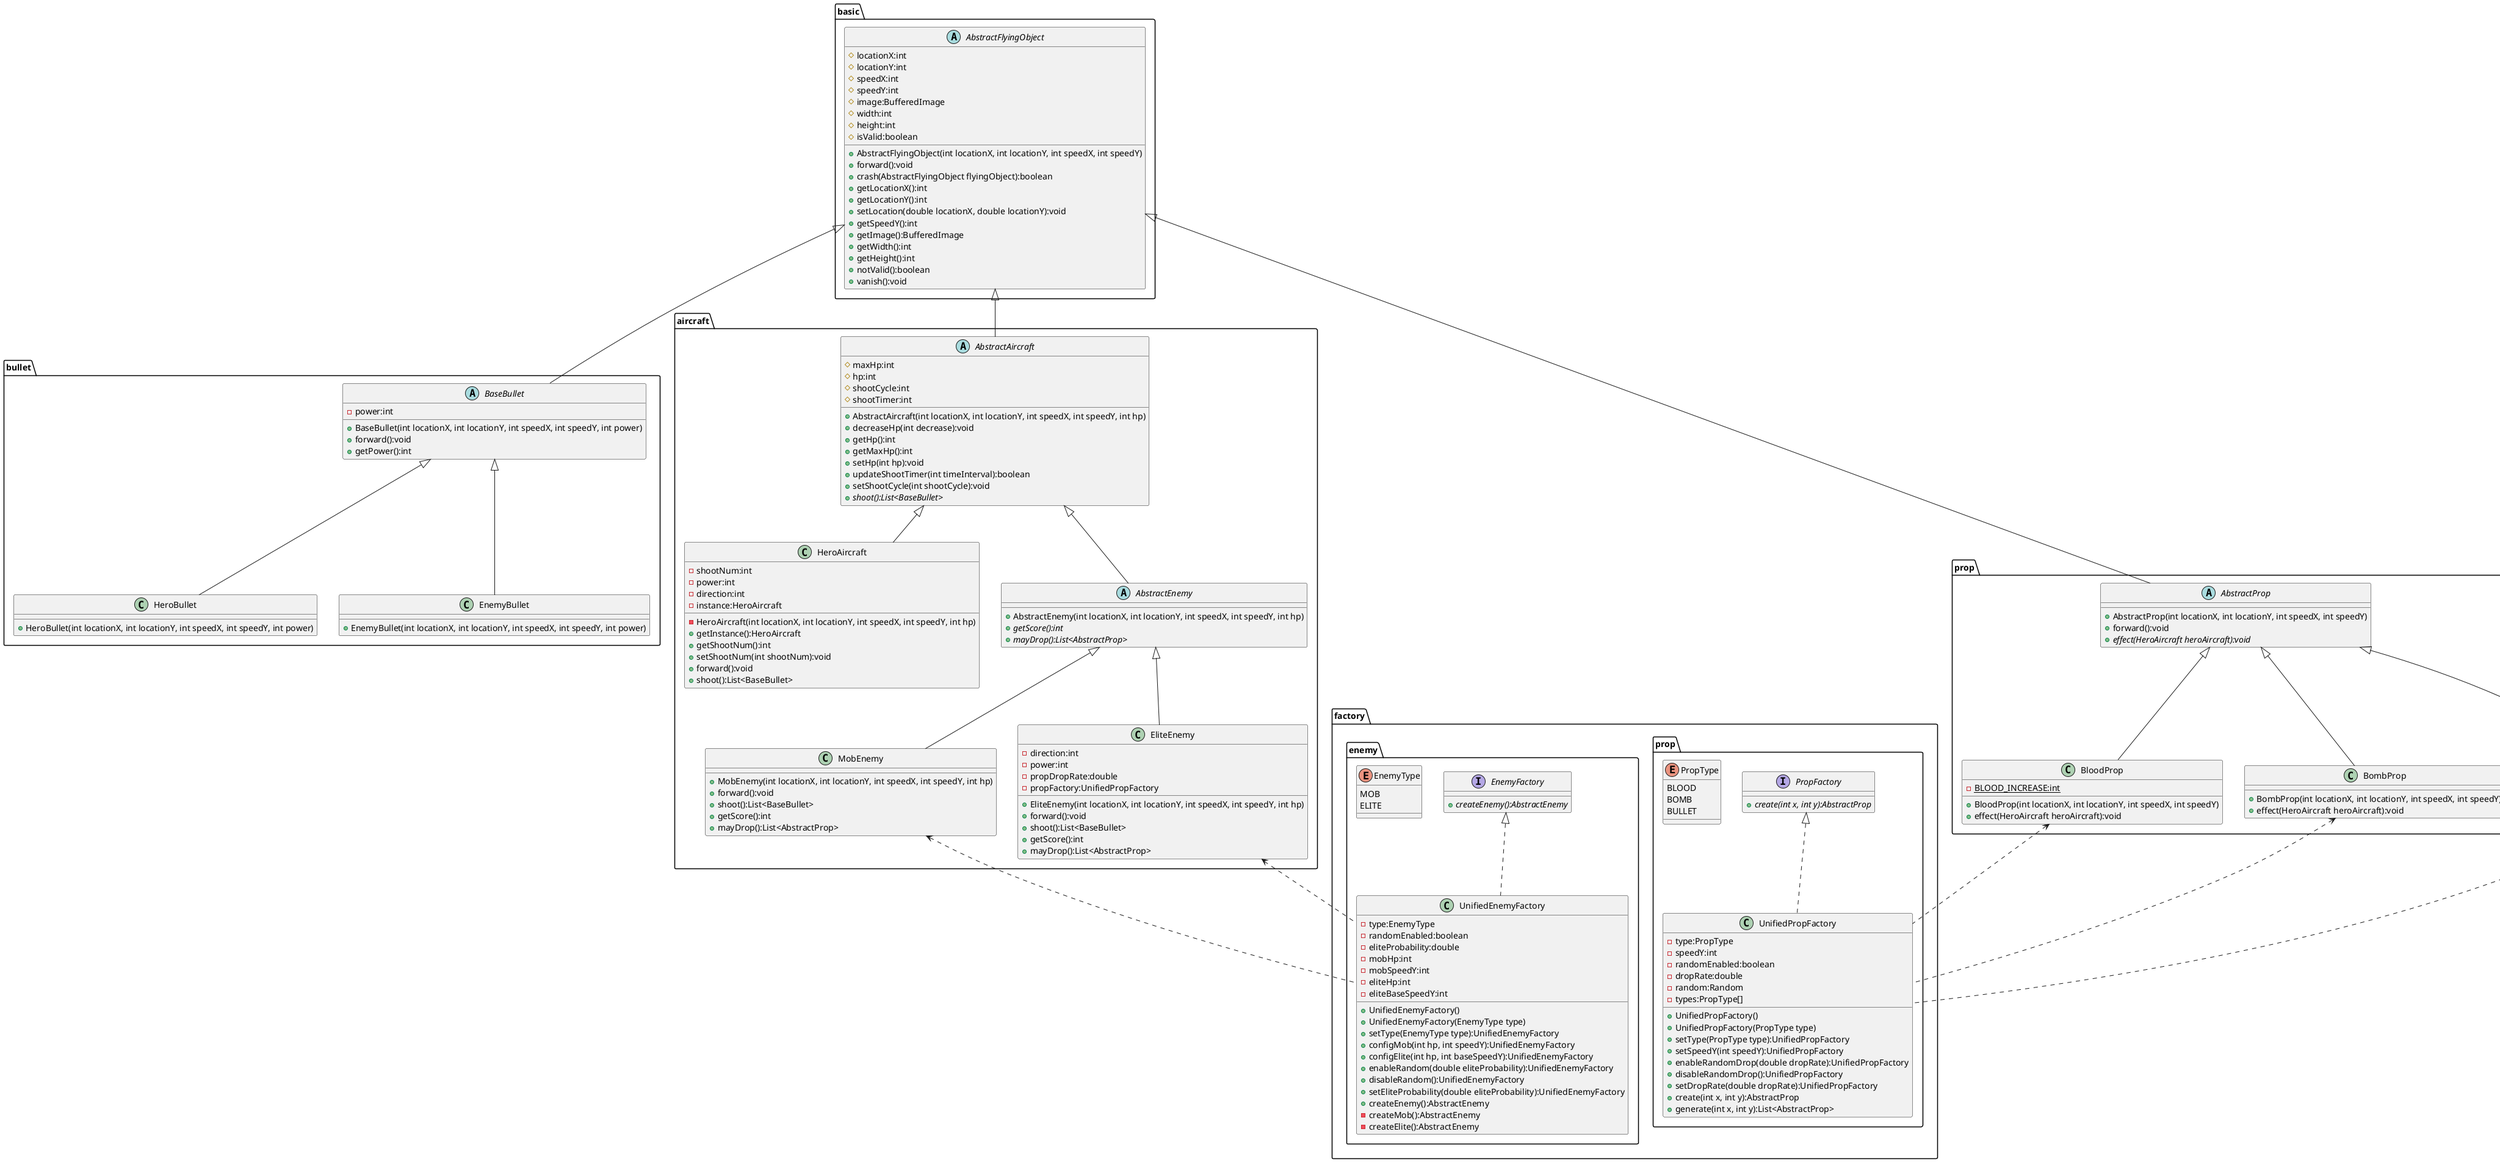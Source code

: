 @startuml
' 基础抽象组
package "basic" {
    abstract class AbstractFlyingObject {
        # locationX:int
        # locationY:int
        # speedX:int
        # speedY:int
        # image:BufferedImage
        # width:int
        # height:int
        # isValid:boolean
        + AbstractFlyingObject(int locationX, int locationY, int speedX, int speedY)
        + forward():void
        + crash(AbstractFlyingObject flyingObject):boolean
        + getLocationX():int
        + getLocationY():int
        + setLocation(double locationX, double locationY):void
        + getSpeedY():int
        + getImage():BufferedImage
        + getWidth():int
        + getHeight():int
        + notValid():boolean
        + vanish():void
    }
}

package "bullet" {
    ' 子弹抽象
    abstract class BaseBullet {
        - power:int
        + BaseBullet(int locationX, int locationY, int speedX, int speedY, int power)
        + forward():void
        + getPower():int
    }
    AbstractFlyingObject <|-- BaseBullet

    class HeroBullet {
        + HeroBullet(int locationX, int locationY, int speedX, int speedY, int power)
    }

    class EnemyBullet {
        + EnemyBullet(int locationX, int locationY, int speedX, int speedY, int power)
    }

    BaseBullet <|-- HeroBullet
    BaseBullet <|-- EnemyBullet
}

package "aircraft" {
    ' 飞机抽象（英雄与敌机共同父类）
    abstract class AbstractAircraft {
        # maxHp:int
        # hp:int
        # shootCycle:int
        # shootTimer:int
        + AbstractAircraft(int locationX, int locationY, int speedX, int speedY, int hp)
        + decreaseHp(int decrease):void
        + getHp():int
        + getMaxHp():int
        + setHp(int hp):void
        + updateShootTimer(int timeInterval):boolean
        + setShootCycle(int shootCycle):void
        + {abstract} shoot():List<BaseBullet>
    }

    AbstractFlyingObject <|-- AbstractAircraft

    ' 英雄机
    class HeroAircraft {
        - shootNum:int
        - power:int
        - direction:int
        - instance:HeroAircraft
        - HeroAircraft(int locationX, int locationY, int speedX, int speedY, int hp)
        + getInstance():HeroAircraft
        + getShootNum():int
        + setShootNum(int shootNum):void
        + forward():void
        + shoot():List<BaseBullet>
    }

    AbstractAircraft <|-- HeroAircraft

    ' 敌机抽象，便于将来扩展精英、Boss 行为（如策略、掉落）
    abstract class AbstractEnemy {
        + AbstractEnemy(int locationX, int locationY, int speedX, int speedY, int hp)
        + {abstract} getScore():int
        + {abstract} mayDrop():List<AbstractProp>
    }

    ' 普通敌机
    class MobEnemy {
        + MobEnemy(int locationX, int locationY, int speedX, int speedY, int hp)
        + forward():void
        + shoot():List<BaseBullet>
        + getScore():int
        + mayDrop():List<AbstractProp>
    }

    ' 精英敌机（射击更频繁/子弹更强，可掉落道具）
    class EliteEnemy {
        - direction:int
        - power:int
        - propDropRate:double
        - propFactory:UnifiedPropFactory
        + EliteEnemy(int locationX, int locationY, int speedX, int speedY, int hp)
        + forward():void
        + shoot():List<BaseBullet>
        + getScore():int
        + mayDrop():List<AbstractProp>
    }
}

package "prop" {
    ' 道具抽象
    abstract class AbstractProp {
        + AbstractProp(int locationX, int locationY, int speedX, int speedY)
        + forward():void
        + {abstract} effect(HeroAircraft heroAircraft):void
    }

    AbstractFlyingObject <|-- AbstractProp

    class BloodProp {
        - {static} BLOOD_INCREASE:int
        + BloodProp(int locationX, int locationY, int speedX, int speedY)
        + effect(HeroAircraft heroAircraft):void
    }

    class BombProp {
        + BombProp(int locationX, int locationY, int speedX, int speedY)
        + effect(HeroAircraft heroAircraft):void
    }

    class BulletProp {
        + BulletProp(int locationX, int locationY, int speedX, int speedY)
        + effect(HeroAircraft heroAircraft):void
    }

    AbstractProp <|-- BloodProp
    AbstractProp <|-- BombProp
    AbstractProp <|-- BulletProp
}

package "factory.enemy" {
    interface EnemyFactory {
        + {abstract} createEnemy():AbstractEnemy
    }

    enum EnemyType {
        MOB
        ELITE
    }

    class UnifiedEnemyFactory {
        - type:EnemyType
        - randomEnabled:boolean
        - eliteProbability:double
        - mobHp:int
        - mobSpeedY:int
        - eliteHp:int
        - eliteBaseSpeedY:int
        + UnifiedEnemyFactory()
        + UnifiedEnemyFactory(EnemyType type)
        + setType(EnemyType type):UnifiedEnemyFactory
        + configMob(int hp, int speedY):UnifiedEnemyFactory
        + configElite(int hp, int baseSpeedY):UnifiedEnemyFactory
        + enableRandom(double eliteProbability):UnifiedEnemyFactory
        + disableRandom():UnifiedEnemyFactory
        + setEliteProbability(double eliteProbability):UnifiedEnemyFactory
        + createEnemy():AbstractEnemy
        - createMob():AbstractEnemy
        - createElite():AbstractEnemy
    }

    AbstractAircraft <|-- AbstractEnemy

    EnemyFactory <|.. UnifiedEnemyFactory

    EliteEnemy <.. UnifiedEnemyFactory
    MobEnemy <.. UnifiedEnemyFactory

    ' BossEnemy 预留（暂不实现）
    ' class BossEnemy {
    ' }

    AbstractEnemy <|-- MobEnemy
    AbstractEnemy <|-- EliteEnemy
    ' AbstractEnemy <|-- BossEnemy  (预留)
}

package "factory.prop" {
    interface PropFactory {
        + {abstract} create(int x, int y):AbstractProp
    }

    enum PropType {
        BLOOD
        BOMB
        BULLET
    }

    class UnifiedPropFactory {
        - type:PropType
        - speedY:int
        - randomEnabled:boolean
        - dropRate:double
        - random:Random
        - types:PropType[]
        + UnifiedPropFactory()
        + UnifiedPropFactory(PropType type)
        + setType(PropType type):UnifiedPropFactory
        + setSpeedY(int speedY):UnifiedPropFactory
        + enableRandomDrop(double dropRate):UnifiedPropFactory
        + disableRandomDrop():UnifiedPropFactory
        + setDropRate(double dropRate):UnifiedPropFactory
        + create(int x, int y):AbstractProp
        + generate(int x, int y):List<AbstractProp>
    }

    PropFactory <|.. UnifiedPropFactory

    BloodProp <.. UnifiedPropFactory
    BombProp <.. UnifiedPropFactory
    BulletProp <.. UnifiedPropFactory
}

@enduml
